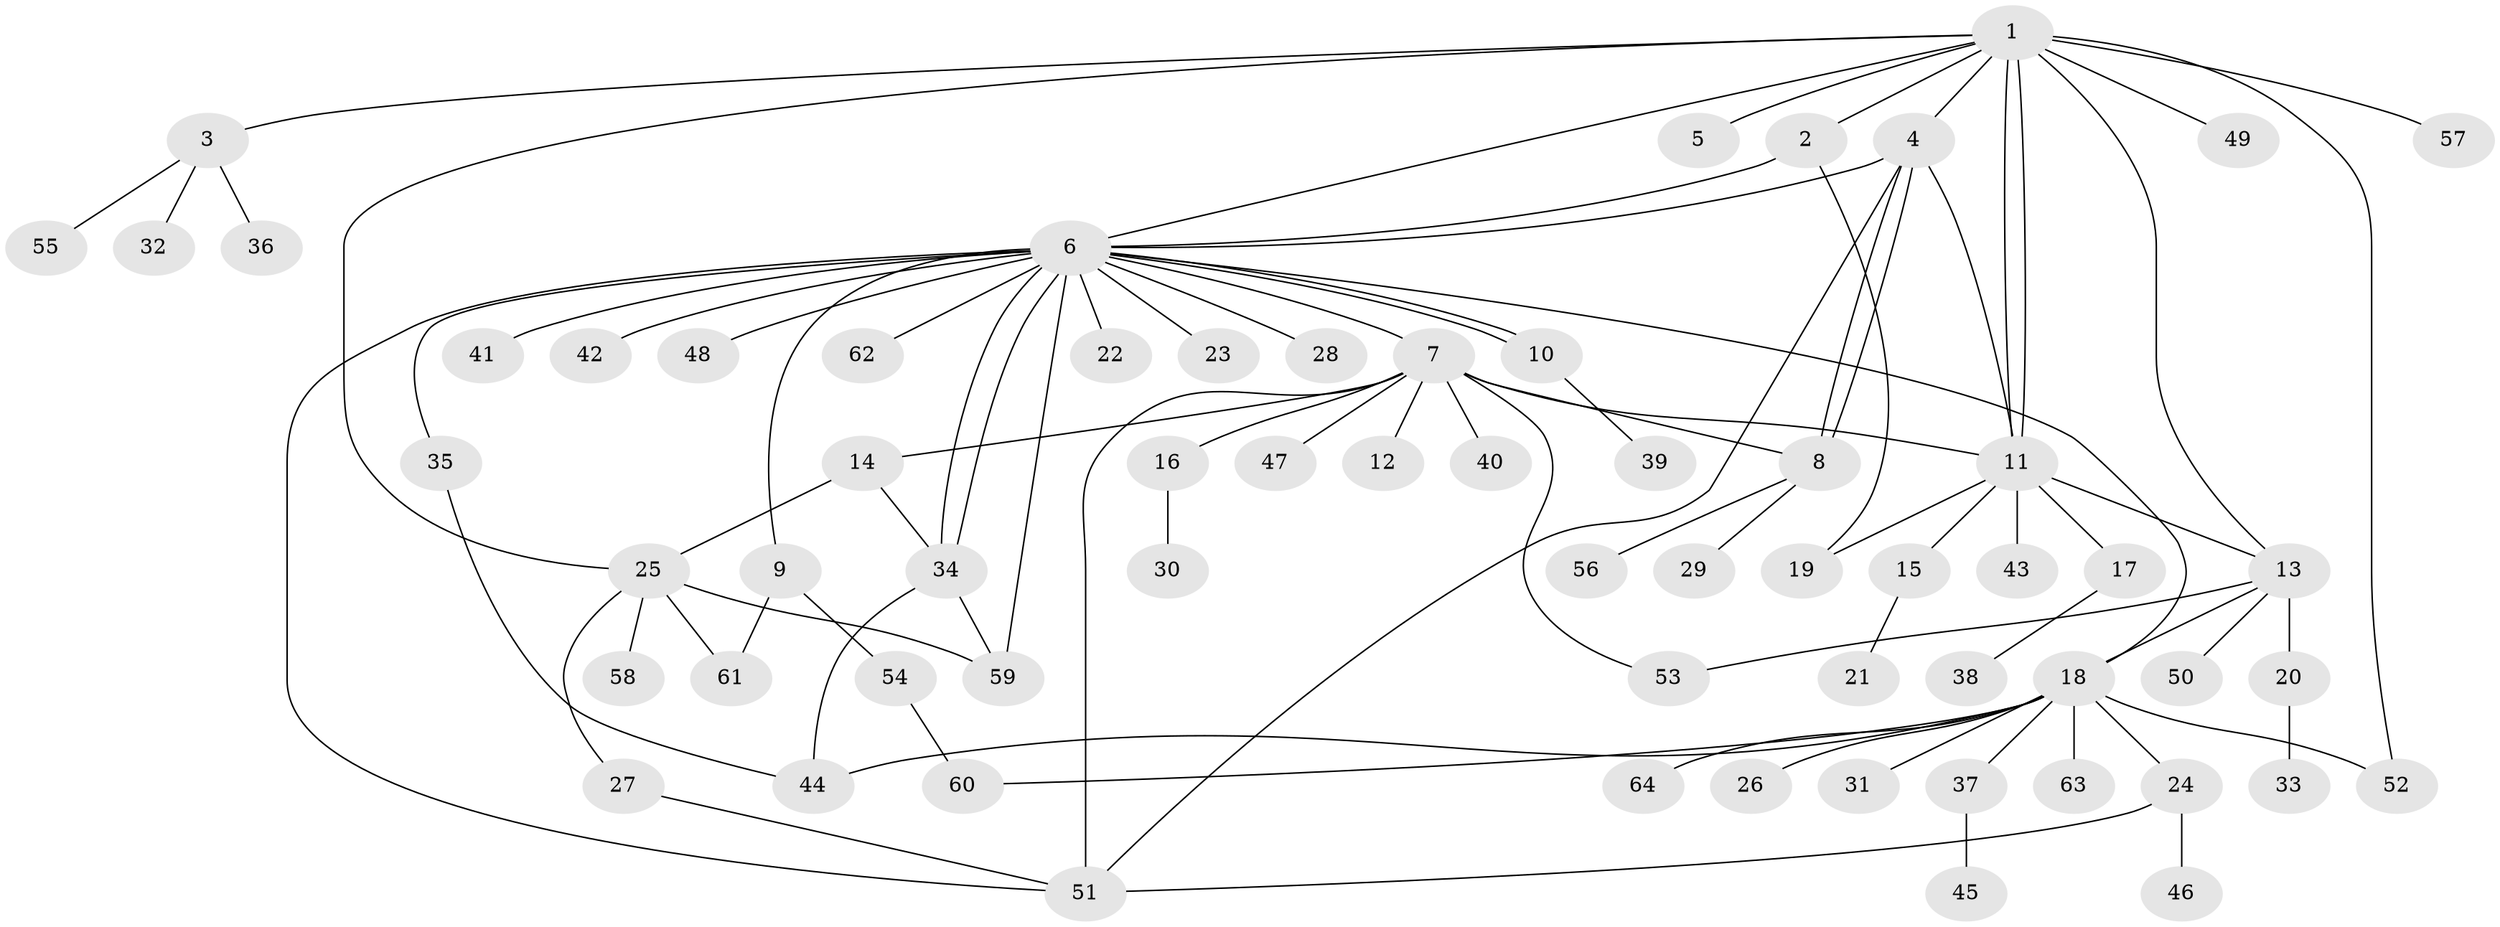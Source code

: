 // coarse degree distribution, {1: 0.46153846153846156, 7: 0.15384615384615385, 3: 0.07692307692307693, 5: 0.07692307692307693, 2: 0.11538461538461539, 4: 0.038461538461538464, 12: 0.038461538461538464, 8: 0.038461538461538464}
// Generated by graph-tools (version 1.1) at 2025/36/03/04/25 23:36:42]
// undirected, 64 vertices, 89 edges
graph export_dot {
  node [color=gray90,style=filled];
  1;
  2;
  3;
  4;
  5;
  6;
  7;
  8;
  9;
  10;
  11;
  12;
  13;
  14;
  15;
  16;
  17;
  18;
  19;
  20;
  21;
  22;
  23;
  24;
  25;
  26;
  27;
  28;
  29;
  30;
  31;
  32;
  33;
  34;
  35;
  36;
  37;
  38;
  39;
  40;
  41;
  42;
  43;
  44;
  45;
  46;
  47;
  48;
  49;
  50;
  51;
  52;
  53;
  54;
  55;
  56;
  57;
  58;
  59;
  60;
  61;
  62;
  63;
  64;
  1 -- 2;
  1 -- 3;
  1 -- 4;
  1 -- 5;
  1 -- 6;
  1 -- 11;
  1 -- 11;
  1 -- 13;
  1 -- 25;
  1 -- 49;
  1 -- 52;
  1 -- 57;
  2 -- 6;
  2 -- 19;
  3 -- 32;
  3 -- 36;
  3 -- 55;
  4 -- 6;
  4 -- 8;
  4 -- 8;
  4 -- 11;
  4 -- 51;
  6 -- 7;
  6 -- 9;
  6 -- 10;
  6 -- 10;
  6 -- 18;
  6 -- 22;
  6 -- 23;
  6 -- 28;
  6 -- 34;
  6 -- 34;
  6 -- 35;
  6 -- 41;
  6 -- 42;
  6 -- 48;
  6 -- 51;
  6 -- 59;
  6 -- 62;
  7 -- 8;
  7 -- 11;
  7 -- 12;
  7 -- 14;
  7 -- 16;
  7 -- 40;
  7 -- 47;
  7 -- 51;
  7 -- 53;
  8 -- 29;
  8 -- 56;
  9 -- 54;
  9 -- 61;
  10 -- 39;
  11 -- 13;
  11 -- 15;
  11 -- 17;
  11 -- 19;
  11 -- 43;
  13 -- 18;
  13 -- 20;
  13 -- 50;
  13 -- 53;
  14 -- 25;
  14 -- 34;
  15 -- 21;
  16 -- 30;
  17 -- 38;
  18 -- 24;
  18 -- 26;
  18 -- 31;
  18 -- 37;
  18 -- 44;
  18 -- 52;
  18 -- 60;
  18 -- 63;
  18 -- 64;
  20 -- 33;
  24 -- 46;
  24 -- 51;
  25 -- 27;
  25 -- 58;
  25 -- 59;
  25 -- 61;
  27 -- 51;
  34 -- 44;
  34 -- 59;
  35 -- 44;
  37 -- 45;
  54 -- 60;
}
